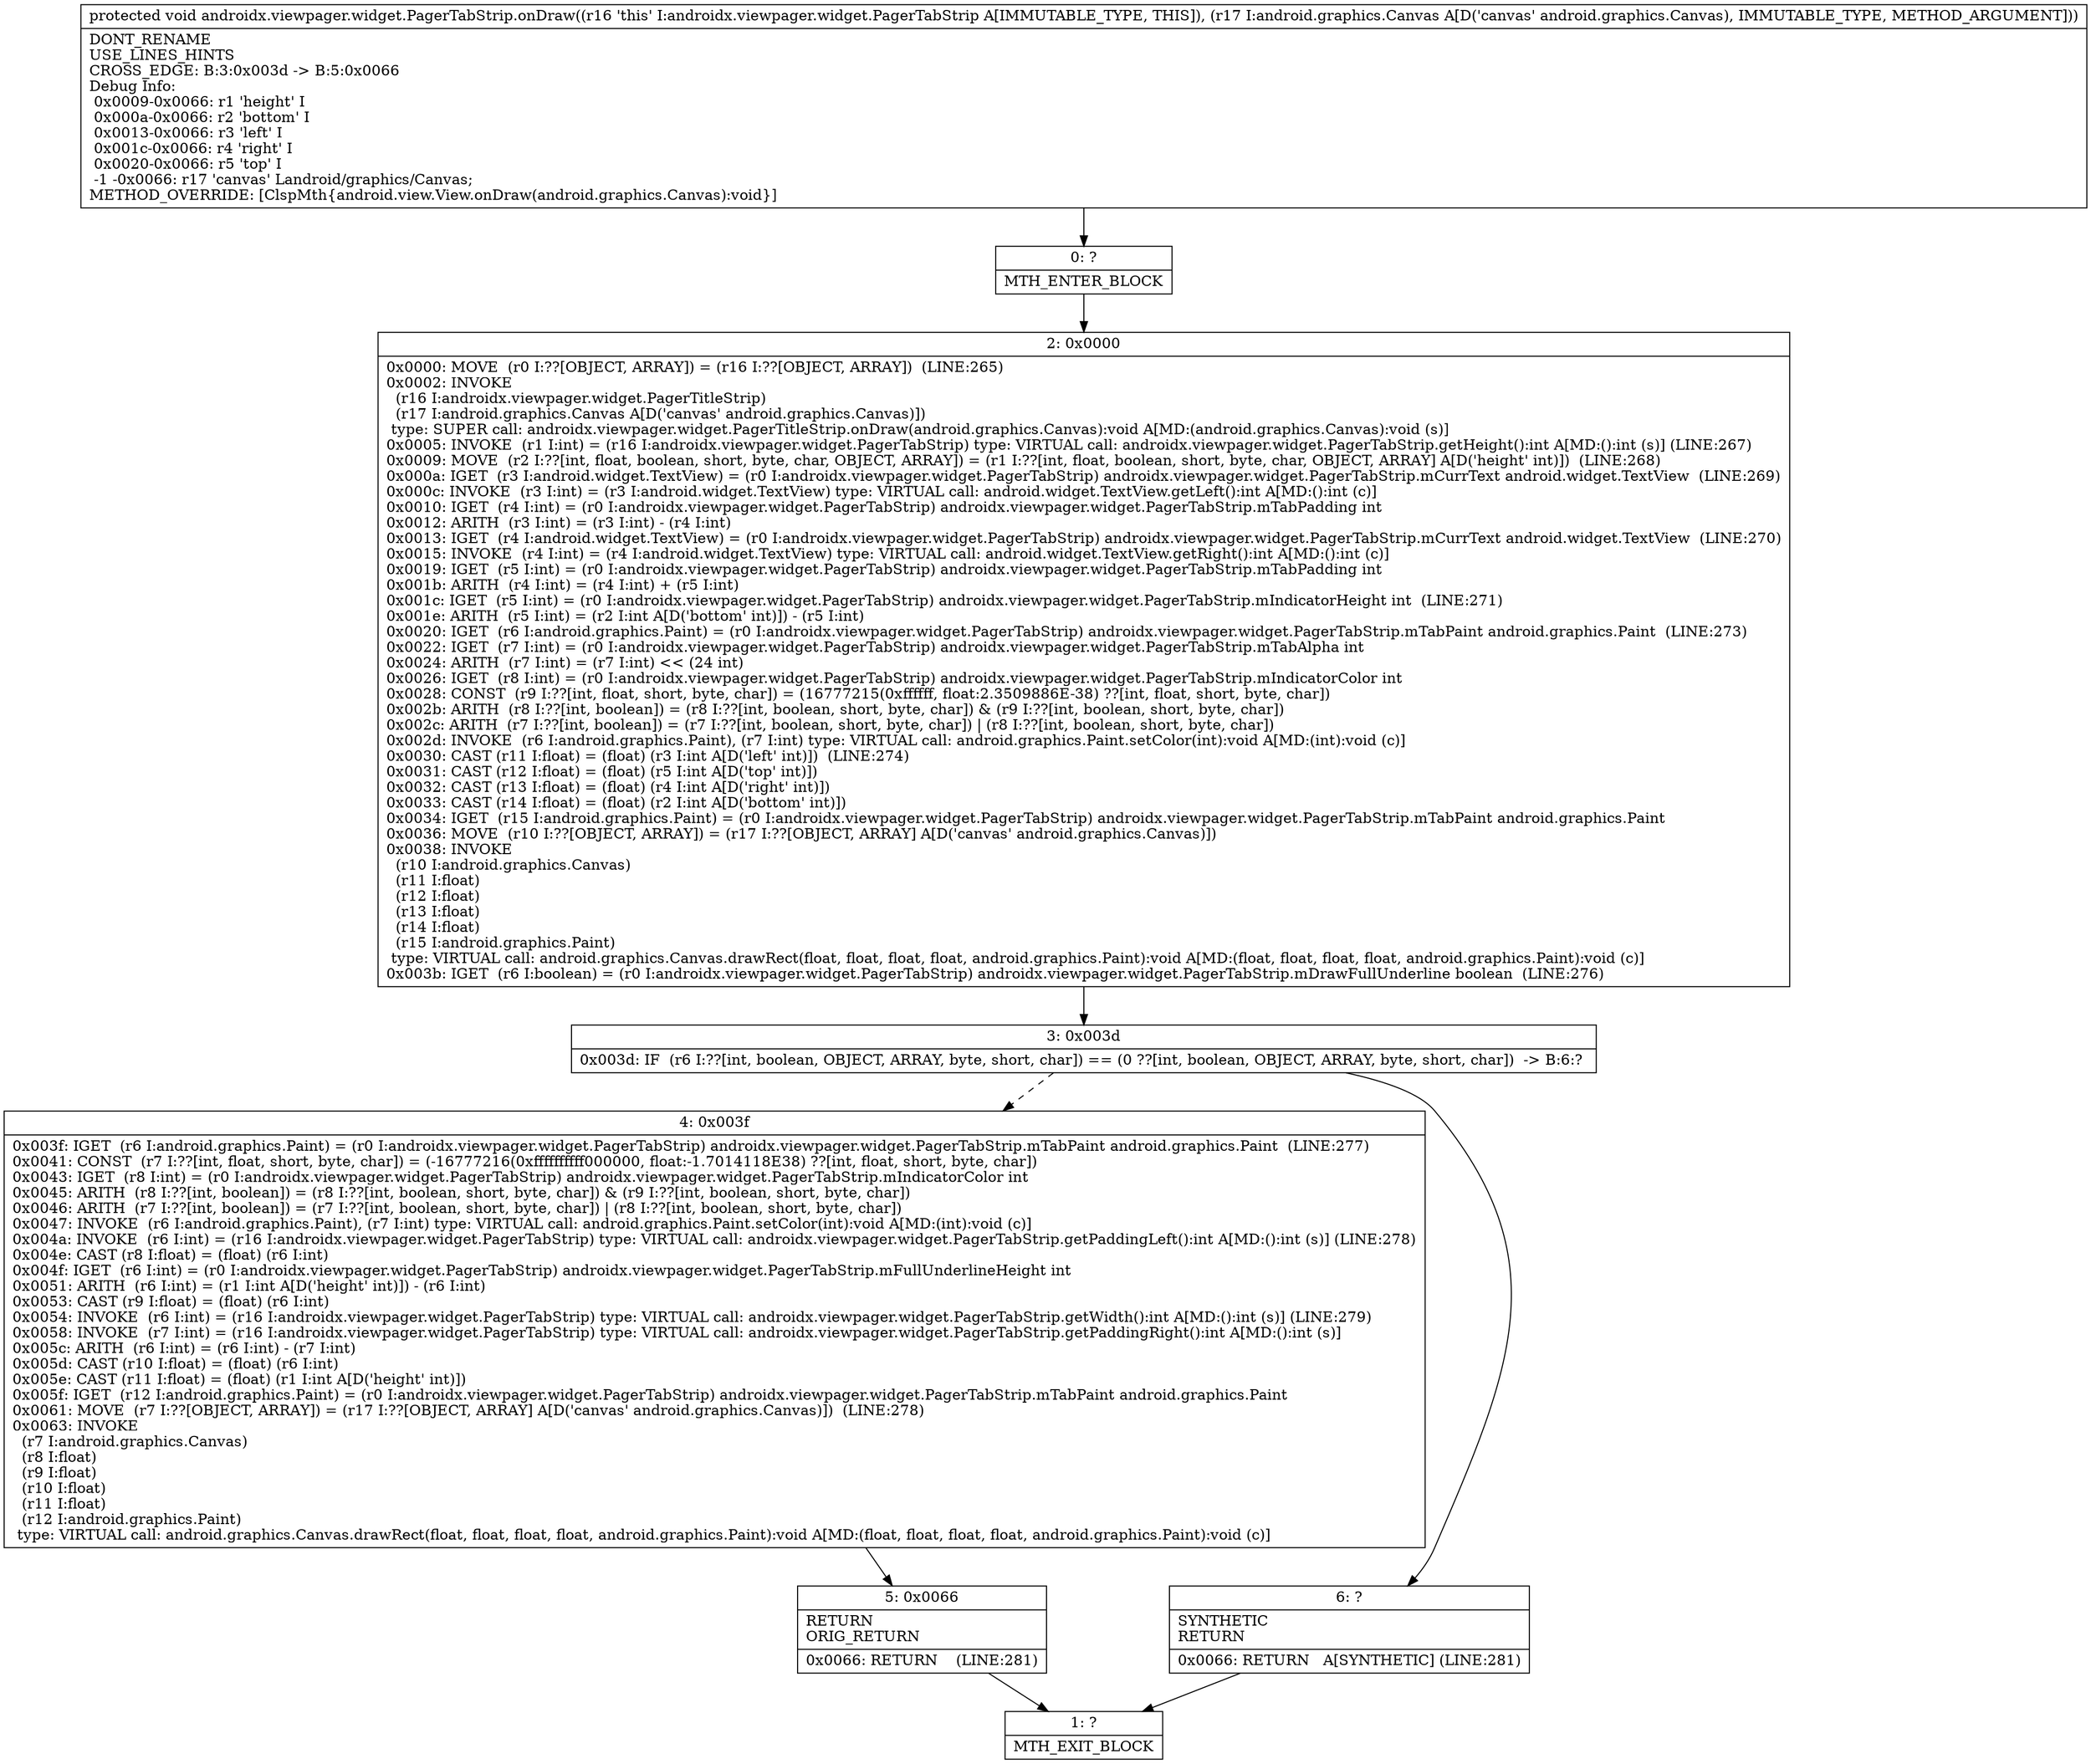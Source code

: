 digraph "CFG forandroidx.viewpager.widget.PagerTabStrip.onDraw(Landroid\/graphics\/Canvas;)V" {
Node_0 [shape=record,label="{0\:\ ?|MTH_ENTER_BLOCK\l}"];
Node_2 [shape=record,label="{2\:\ 0x0000|0x0000: MOVE  (r0 I:??[OBJECT, ARRAY]) = (r16 I:??[OBJECT, ARRAY])  (LINE:265)\l0x0002: INVOKE  \l  (r16 I:androidx.viewpager.widget.PagerTitleStrip)\l  (r17 I:android.graphics.Canvas A[D('canvas' android.graphics.Canvas)])\l type: SUPER call: androidx.viewpager.widget.PagerTitleStrip.onDraw(android.graphics.Canvas):void A[MD:(android.graphics.Canvas):void (s)]\l0x0005: INVOKE  (r1 I:int) = (r16 I:androidx.viewpager.widget.PagerTabStrip) type: VIRTUAL call: androidx.viewpager.widget.PagerTabStrip.getHeight():int A[MD:():int (s)] (LINE:267)\l0x0009: MOVE  (r2 I:??[int, float, boolean, short, byte, char, OBJECT, ARRAY]) = (r1 I:??[int, float, boolean, short, byte, char, OBJECT, ARRAY] A[D('height' int)])  (LINE:268)\l0x000a: IGET  (r3 I:android.widget.TextView) = (r0 I:androidx.viewpager.widget.PagerTabStrip) androidx.viewpager.widget.PagerTabStrip.mCurrText android.widget.TextView  (LINE:269)\l0x000c: INVOKE  (r3 I:int) = (r3 I:android.widget.TextView) type: VIRTUAL call: android.widget.TextView.getLeft():int A[MD:():int (c)]\l0x0010: IGET  (r4 I:int) = (r0 I:androidx.viewpager.widget.PagerTabStrip) androidx.viewpager.widget.PagerTabStrip.mTabPadding int \l0x0012: ARITH  (r3 I:int) = (r3 I:int) \- (r4 I:int) \l0x0013: IGET  (r4 I:android.widget.TextView) = (r0 I:androidx.viewpager.widget.PagerTabStrip) androidx.viewpager.widget.PagerTabStrip.mCurrText android.widget.TextView  (LINE:270)\l0x0015: INVOKE  (r4 I:int) = (r4 I:android.widget.TextView) type: VIRTUAL call: android.widget.TextView.getRight():int A[MD:():int (c)]\l0x0019: IGET  (r5 I:int) = (r0 I:androidx.viewpager.widget.PagerTabStrip) androidx.viewpager.widget.PagerTabStrip.mTabPadding int \l0x001b: ARITH  (r4 I:int) = (r4 I:int) + (r5 I:int) \l0x001c: IGET  (r5 I:int) = (r0 I:androidx.viewpager.widget.PagerTabStrip) androidx.viewpager.widget.PagerTabStrip.mIndicatorHeight int  (LINE:271)\l0x001e: ARITH  (r5 I:int) = (r2 I:int A[D('bottom' int)]) \- (r5 I:int) \l0x0020: IGET  (r6 I:android.graphics.Paint) = (r0 I:androidx.viewpager.widget.PagerTabStrip) androidx.viewpager.widget.PagerTabStrip.mTabPaint android.graphics.Paint  (LINE:273)\l0x0022: IGET  (r7 I:int) = (r0 I:androidx.viewpager.widget.PagerTabStrip) androidx.viewpager.widget.PagerTabStrip.mTabAlpha int \l0x0024: ARITH  (r7 I:int) = (r7 I:int) \<\< (24 int) \l0x0026: IGET  (r8 I:int) = (r0 I:androidx.viewpager.widget.PagerTabStrip) androidx.viewpager.widget.PagerTabStrip.mIndicatorColor int \l0x0028: CONST  (r9 I:??[int, float, short, byte, char]) = (16777215(0xffffff, float:2.3509886E\-38) ??[int, float, short, byte, char]) \l0x002b: ARITH  (r8 I:??[int, boolean]) = (r8 I:??[int, boolean, short, byte, char]) & (r9 I:??[int, boolean, short, byte, char]) \l0x002c: ARITH  (r7 I:??[int, boolean]) = (r7 I:??[int, boolean, short, byte, char]) \| (r8 I:??[int, boolean, short, byte, char]) \l0x002d: INVOKE  (r6 I:android.graphics.Paint), (r7 I:int) type: VIRTUAL call: android.graphics.Paint.setColor(int):void A[MD:(int):void (c)]\l0x0030: CAST (r11 I:float) = (float) (r3 I:int A[D('left' int)])  (LINE:274)\l0x0031: CAST (r12 I:float) = (float) (r5 I:int A[D('top' int)]) \l0x0032: CAST (r13 I:float) = (float) (r4 I:int A[D('right' int)]) \l0x0033: CAST (r14 I:float) = (float) (r2 I:int A[D('bottom' int)]) \l0x0034: IGET  (r15 I:android.graphics.Paint) = (r0 I:androidx.viewpager.widget.PagerTabStrip) androidx.viewpager.widget.PagerTabStrip.mTabPaint android.graphics.Paint \l0x0036: MOVE  (r10 I:??[OBJECT, ARRAY]) = (r17 I:??[OBJECT, ARRAY] A[D('canvas' android.graphics.Canvas)]) \l0x0038: INVOKE  \l  (r10 I:android.graphics.Canvas)\l  (r11 I:float)\l  (r12 I:float)\l  (r13 I:float)\l  (r14 I:float)\l  (r15 I:android.graphics.Paint)\l type: VIRTUAL call: android.graphics.Canvas.drawRect(float, float, float, float, android.graphics.Paint):void A[MD:(float, float, float, float, android.graphics.Paint):void (c)]\l0x003b: IGET  (r6 I:boolean) = (r0 I:androidx.viewpager.widget.PagerTabStrip) androidx.viewpager.widget.PagerTabStrip.mDrawFullUnderline boolean  (LINE:276)\l}"];
Node_3 [shape=record,label="{3\:\ 0x003d|0x003d: IF  (r6 I:??[int, boolean, OBJECT, ARRAY, byte, short, char]) == (0 ??[int, boolean, OBJECT, ARRAY, byte, short, char])  \-\> B:6:? \l}"];
Node_4 [shape=record,label="{4\:\ 0x003f|0x003f: IGET  (r6 I:android.graphics.Paint) = (r0 I:androidx.viewpager.widget.PagerTabStrip) androidx.viewpager.widget.PagerTabStrip.mTabPaint android.graphics.Paint  (LINE:277)\l0x0041: CONST  (r7 I:??[int, float, short, byte, char]) = (\-16777216(0xffffffffff000000, float:\-1.7014118E38) ??[int, float, short, byte, char]) \l0x0043: IGET  (r8 I:int) = (r0 I:androidx.viewpager.widget.PagerTabStrip) androidx.viewpager.widget.PagerTabStrip.mIndicatorColor int \l0x0045: ARITH  (r8 I:??[int, boolean]) = (r8 I:??[int, boolean, short, byte, char]) & (r9 I:??[int, boolean, short, byte, char]) \l0x0046: ARITH  (r7 I:??[int, boolean]) = (r7 I:??[int, boolean, short, byte, char]) \| (r8 I:??[int, boolean, short, byte, char]) \l0x0047: INVOKE  (r6 I:android.graphics.Paint), (r7 I:int) type: VIRTUAL call: android.graphics.Paint.setColor(int):void A[MD:(int):void (c)]\l0x004a: INVOKE  (r6 I:int) = (r16 I:androidx.viewpager.widget.PagerTabStrip) type: VIRTUAL call: androidx.viewpager.widget.PagerTabStrip.getPaddingLeft():int A[MD:():int (s)] (LINE:278)\l0x004e: CAST (r8 I:float) = (float) (r6 I:int) \l0x004f: IGET  (r6 I:int) = (r0 I:androidx.viewpager.widget.PagerTabStrip) androidx.viewpager.widget.PagerTabStrip.mFullUnderlineHeight int \l0x0051: ARITH  (r6 I:int) = (r1 I:int A[D('height' int)]) \- (r6 I:int) \l0x0053: CAST (r9 I:float) = (float) (r6 I:int) \l0x0054: INVOKE  (r6 I:int) = (r16 I:androidx.viewpager.widget.PagerTabStrip) type: VIRTUAL call: androidx.viewpager.widget.PagerTabStrip.getWidth():int A[MD:():int (s)] (LINE:279)\l0x0058: INVOKE  (r7 I:int) = (r16 I:androidx.viewpager.widget.PagerTabStrip) type: VIRTUAL call: androidx.viewpager.widget.PagerTabStrip.getPaddingRight():int A[MD:():int (s)]\l0x005c: ARITH  (r6 I:int) = (r6 I:int) \- (r7 I:int) \l0x005d: CAST (r10 I:float) = (float) (r6 I:int) \l0x005e: CAST (r11 I:float) = (float) (r1 I:int A[D('height' int)]) \l0x005f: IGET  (r12 I:android.graphics.Paint) = (r0 I:androidx.viewpager.widget.PagerTabStrip) androidx.viewpager.widget.PagerTabStrip.mTabPaint android.graphics.Paint \l0x0061: MOVE  (r7 I:??[OBJECT, ARRAY]) = (r17 I:??[OBJECT, ARRAY] A[D('canvas' android.graphics.Canvas)])  (LINE:278)\l0x0063: INVOKE  \l  (r7 I:android.graphics.Canvas)\l  (r8 I:float)\l  (r9 I:float)\l  (r10 I:float)\l  (r11 I:float)\l  (r12 I:android.graphics.Paint)\l type: VIRTUAL call: android.graphics.Canvas.drawRect(float, float, float, float, android.graphics.Paint):void A[MD:(float, float, float, float, android.graphics.Paint):void (c)]\l}"];
Node_5 [shape=record,label="{5\:\ 0x0066|RETURN\lORIG_RETURN\l|0x0066: RETURN    (LINE:281)\l}"];
Node_1 [shape=record,label="{1\:\ ?|MTH_EXIT_BLOCK\l}"];
Node_6 [shape=record,label="{6\:\ ?|SYNTHETIC\lRETURN\l|0x0066: RETURN   A[SYNTHETIC] (LINE:281)\l}"];
MethodNode[shape=record,label="{protected void androidx.viewpager.widget.PagerTabStrip.onDraw((r16 'this' I:androidx.viewpager.widget.PagerTabStrip A[IMMUTABLE_TYPE, THIS]), (r17 I:android.graphics.Canvas A[D('canvas' android.graphics.Canvas), IMMUTABLE_TYPE, METHOD_ARGUMENT]))  | DONT_RENAME\lUSE_LINES_HINTS\lCROSS_EDGE: B:3:0x003d \-\> B:5:0x0066\lDebug Info:\l  0x0009\-0x0066: r1 'height' I\l  0x000a\-0x0066: r2 'bottom' I\l  0x0013\-0x0066: r3 'left' I\l  0x001c\-0x0066: r4 'right' I\l  0x0020\-0x0066: r5 'top' I\l  \-1 \-0x0066: r17 'canvas' Landroid\/graphics\/Canvas;\lMETHOD_OVERRIDE: [ClspMth\{android.view.View.onDraw(android.graphics.Canvas):void\}]\l}"];
MethodNode -> Node_0;Node_0 -> Node_2;
Node_2 -> Node_3;
Node_3 -> Node_4[style=dashed];
Node_3 -> Node_6;
Node_4 -> Node_5;
Node_5 -> Node_1;
Node_6 -> Node_1;
}

